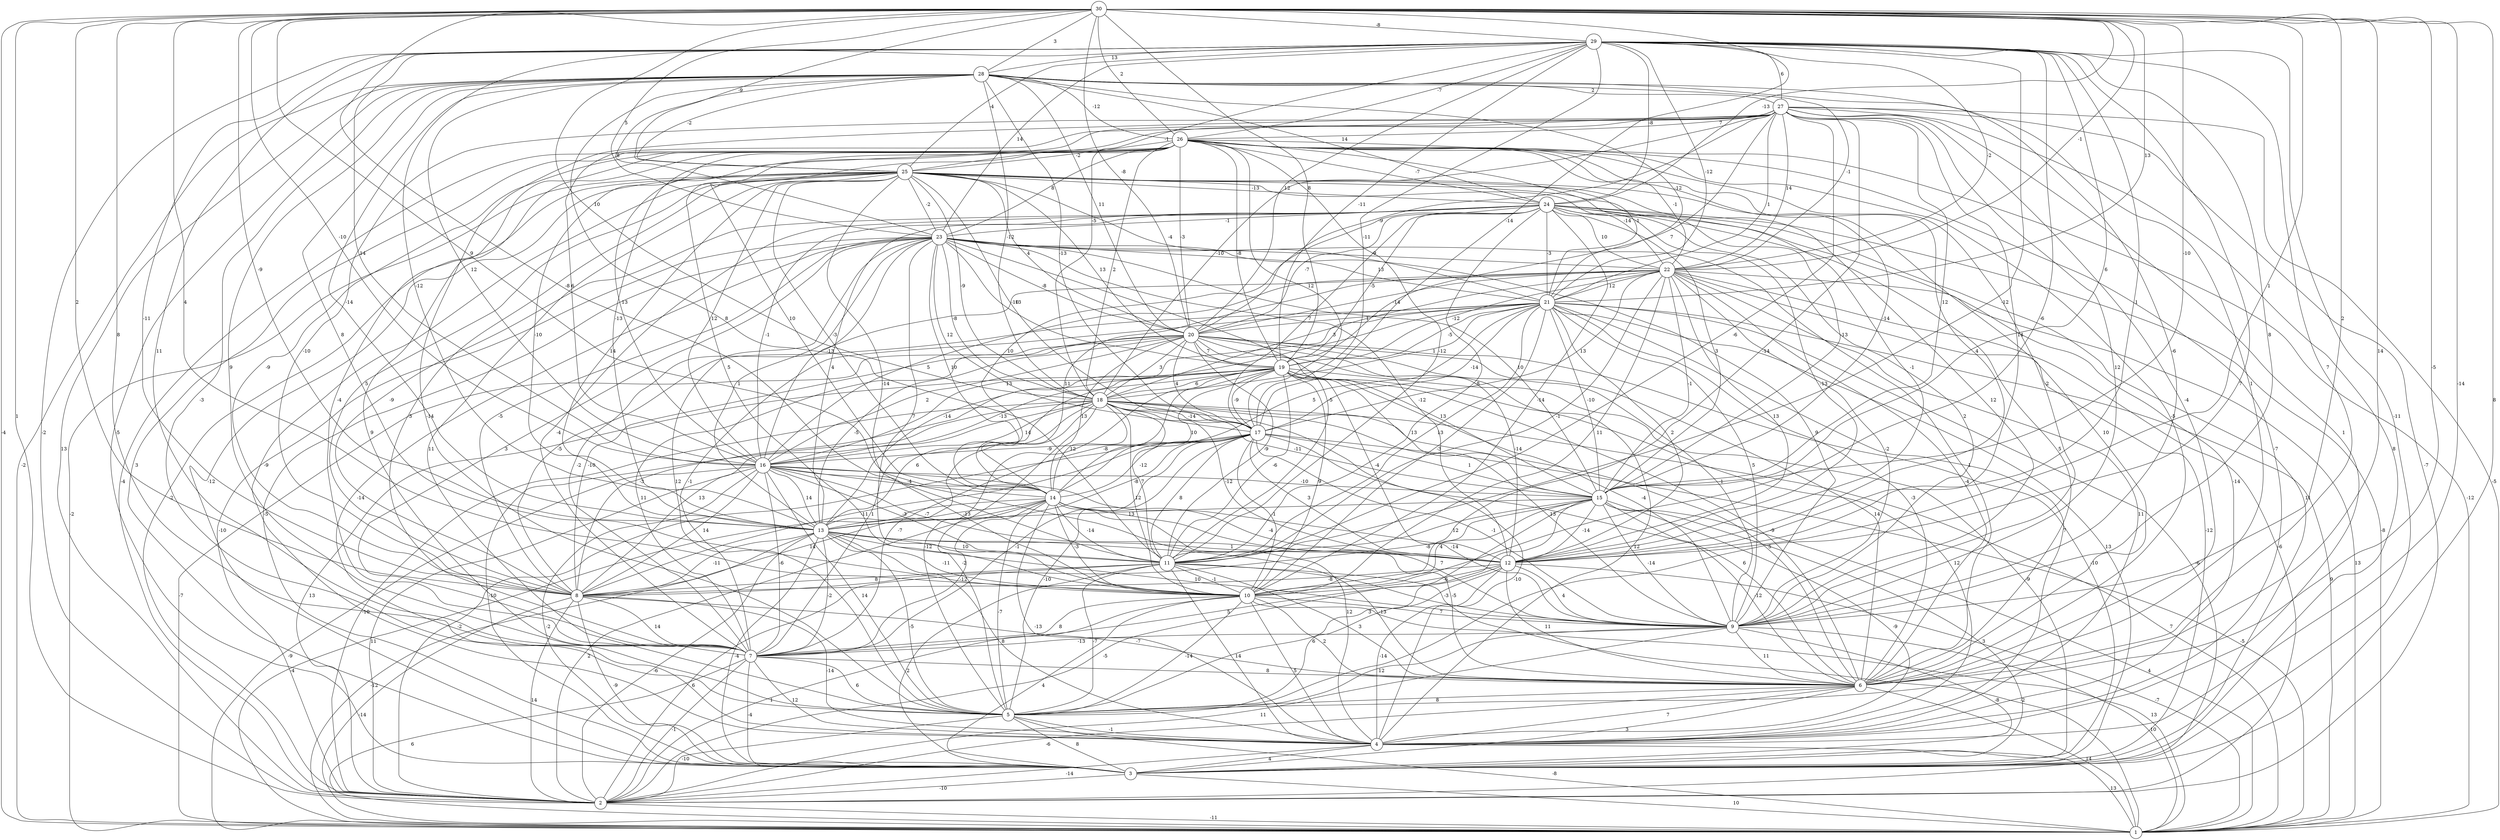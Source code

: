 graph { 
	 fontname="Helvetica,Arial,sans-serif" 
	 node [shape = circle]; 
	 30 -- 1 [label = "-4"];
	 30 -- 2 [label = "1"];
	 30 -- 3 [label = "8"];
	 30 -- 4 [label = "-14"];
	 30 -- 5 [label = "-5"];
	 30 -- 6 [label = "14"];
	 30 -- 7 [label = "8"];
	 30 -- 8 [label = "2"];
	 30 -- 9 [label = "2"];
	 30 -- 10 [label = "4"];
	 30 -- 11 [label = "-8"];
	 30 -- 12 [label = "1"];
	 30 -- 13 [label = "-9"];
	 30 -- 14 [label = "9"];
	 30 -- 15 [label = "-10"];
	 30 -- 16 [label = "-10"];
	 30 -- 17 [label = "-14"];
	 30 -- 18 [label = "10"];
	 30 -- 19 [label = "8"];
	 30 -- 20 [label = "-8"];
	 30 -- 21 [label = "13"];
	 30 -- 22 [label = "-1"];
	 30 -- 23 [label = "5"];
	 30 -- 24 [label = "-13"];
	 30 -- 25 [label = "-9"];
	 30 -- 26 [label = "2"];
	 30 -- 28 [label = "3"];
	 30 -- 29 [label = "-8"];
	 29 -- 2 [label = "-2"];
	 29 -- 3 [label = "-11"];
	 29 -- 5 [label = "7"];
	 29 -- 6 [label = "7"];
	 29 -- 7 [label = "11"];
	 29 -- 8 [label = "-11"];
	 29 -- 9 [label = "8"];
	 29 -- 10 [label = "-6"];
	 29 -- 11 [label = "-12"];
	 29 -- 12 [label = "1"];
	 29 -- 13 [label = "-12"];
	 29 -- 15 [label = "6"];
	 29 -- 16 [label = "14"];
	 29 -- 17 [label = "-11"];
	 29 -- 18 [label = "-5"];
	 29 -- 19 [label = "-11"];
	 29 -- 20 [label = "12"];
	 29 -- 21 [label = "-12"];
	 29 -- 22 [label = "-2"];
	 29 -- 23 [label = "14"];
	 29 -- 24 [label = "-8"];
	 29 -- 25 [label = "-4"];
	 29 -- 26 [label = "-7"];
	 29 -- 27 [label = "6"];
	 29 -- 28 [label = "13"];
	 28 -- 1 [label = "-2"];
	 28 -- 2 [label = "13"];
	 28 -- 3 [label = "-5"];
	 28 -- 5 [label = "-3"];
	 28 -- 6 [label = "1"];
	 28 -- 7 [label = "9"];
	 28 -- 9 [label = "-6"];
	 28 -- 10 [label = "8"];
	 28 -- 11 [label = "8"];
	 28 -- 13 [label = "-14"];
	 28 -- 16 [label = "12"];
	 28 -- 17 [label = "-13"];
	 28 -- 18 [label = "-12"];
	 28 -- 20 [label = "11"];
	 28 -- 21 [label = "-12"];
	 28 -- 22 [label = "-1"];
	 28 -- 23 [label = "8"];
	 28 -- 24 [label = "14"];
	 28 -- 25 [label = "-2"];
	 28 -- 26 [label = "-12"];
	 28 -- 27 [label = "2"];
	 27 -- 1 [label = "-5"];
	 27 -- 2 [label = "-7"];
	 27 -- 3 [label = "8"];
	 27 -- 4 [label = "1"];
	 27 -- 5 [label = "-14"];
	 27 -- 6 [label = "-4"];
	 27 -- 8 [label = "-10"];
	 27 -- 9 [label = "12"];
	 27 -- 10 [label = "-14"];
	 27 -- 11 [label = "-6"];
	 27 -- 12 [label = "14"];
	 27 -- 13 [label = "-13"];
	 27 -- 15 [label = "12"];
	 27 -- 16 [label = "6"];
	 27 -- 18 [label = "-10"];
	 27 -- 19 [label = "7"];
	 27 -- 20 [label = "-9"];
	 27 -- 21 [label = "1"];
	 27 -- 22 [label = "14"];
	 27 -- 25 [label = "-1"];
	 27 -- 26 [label = "7"];
	 26 -- 1 [label = "-12"];
	 26 -- 2 [label = "-4"];
	 26 -- 3 [label = "3"];
	 26 -- 4 [label = "-7"];
	 26 -- 5 [label = "9"];
	 26 -- 6 [label = "-5"];
	 26 -- 7 [label = "-4"];
	 26 -- 8 [label = "-9"];
	 26 -- 9 [label = "-2"];
	 26 -- 10 [label = "5"];
	 26 -- 11 [label = "-12"];
	 26 -- 12 [label = "4"];
	 26 -- 13 [label = "-10"];
	 26 -- 14 [label = "10"];
	 26 -- 15 [label = "-14"];
	 26 -- 16 [label = "13"];
	 26 -- 17 [label = "12"];
	 26 -- 18 [label = "2"];
	 26 -- 19 [label = "-8"];
	 26 -- 20 [label = "-3"];
	 26 -- 21 [label = "-1"];
	 26 -- 22 [label = "-1"];
	 26 -- 23 [label = "8"];
	 26 -- 24 [label = "-7"];
	 26 -- 25 [label = "-2"];
	 25 -- 1 [label = "-2"];
	 25 -- 2 [label = "-2"];
	 25 -- 3 [label = "-12"];
	 25 -- 4 [label = "-9"];
	 25 -- 5 [label = "11"];
	 25 -- 6 [label = "10"];
	 25 -- 7 [label = "3"];
	 25 -- 8 [label = "5"];
	 25 -- 9 [label = "12"];
	 25 -- 10 [label = "-14"];
	 25 -- 12 [label = "-1"];
	 25 -- 13 [label = "14"];
	 25 -- 14 [label = "-3"];
	 25 -- 15 [label = "-13"];
	 25 -- 16 [label = "12"];
	 25 -- 17 [label = "13"];
	 25 -- 18 [label = "-9"];
	 25 -- 19 [label = "13"];
	 25 -- 20 [label = "4"];
	 25 -- 21 [label = "-4"];
	 25 -- 22 [label = "-14"];
	 25 -- 23 [label = "-2"];
	 25 -- 24 [label = "-13"];
	 24 -- 1 [label = "-8"];
	 24 -- 3 [label = "11"];
	 24 -- 4 [label = "-14"];
	 24 -- 6 [label = "5"];
	 24 -- 7 [label = "-4"];
	 24 -- 8 [label = "-9"];
	 24 -- 9 [label = "2"];
	 24 -- 10 [label = "-14"];
	 24 -- 11 [label = "-8"];
	 24 -- 12 [label = "-13"];
	 24 -- 13 [label = "4"];
	 24 -- 14 [label = "10"];
	 24 -- 15 [label = "3"];
	 24 -- 16 [label = "-1"];
	 24 -- 17 [label = "7"];
	 24 -- 19 [label = "-5"];
	 24 -- 20 [label = "-7"];
	 24 -- 21 [label = "-3"];
	 24 -- 22 [label = "10"];
	 24 -- 23 [label = "-1"];
	 23 -- 2 [label = "-10"];
	 23 -- 3 [label = "-5"];
	 23 -- 4 [label = "-14"];
	 23 -- 5 [label = "12"];
	 23 -- 6 [label = "1"];
	 23 -- 7 [label = "3"];
	 23 -- 8 [label = "-5"];
	 23 -- 9 [label = "9"];
	 23 -- 10 [label = "7"];
	 23 -- 11 [label = "-5"];
	 23 -- 12 [label = "-12"];
	 23 -- 13 [label = "1"];
	 23 -- 14 [label = "10"];
	 23 -- 15 [label = "10"];
	 23 -- 16 [label = "-13"];
	 23 -- 17 [label = "12"];
	 23 -- 18 [label = "-8"];
	 23 -- 19 [label = "-10"];
	 23 -- 20 [label = "-8"];
	 23 -- 21 [label = "13"];
	 23 -- 22 [label = "-9"];
	 22 -- 1 [label = "13"];
	 22 -- 2 [label = "-6"];
	 22 -- 3 [label = "-12"];
	 22 -- 4 [label = "11"];
	 22 -- 6 [label = "-4"];
	 22 -- 7 [label = "-2"];
	 22 -- 9 [label = "-2"];
	 22 -- 10 [label = "11"];
	 22 -- 11 [label = "-1"];
	 22 -- 12 [label = "13"];
	 22 -- 14 [label = "11"];
	 22 -- 15 [label = "-1"];
	 22 -- 16 [label = "5"];
	 22 -- 17 [label = "13"];
	 22 -- 18 [label = "3"];
	 22 -- 19 [label = "-12"];
	 22 -- 20 [label = "-14"];
	 22 -- 21 [label = "12"];
	 21 -- 1 [label = "9"];
	 21 -- 2 [label = "-6"];
	 21 -- 3 [label = "13"];
	 21 -- 4 [label = "7"];
	 21 -- 6 [label = "-3"];
	 21 -- 7 [label = "-1"];
	 21 -- 8 [label = "-5"];
	 21 -- 9 [label = "5"];
	 21 -- 10 [label = "-3"];
	 21 -- 11 [label = "13"];
	 21 -- 12 [label = "2"];
	 21 -- 13 [label = "-14"];
	 21 -- 14 [label = "5"];
	 21 -- 15 [label = "-10"];
	 21 -- 16 [label = "13"];
	 21 -- 17 [label = "-14"];
	 21 -- 18 [label = "1"];
	 21 -- 19 [label = "-5"];
	 21 -- 20 [label = "1"];
	 20 -- 1 [label = "-7"];
	 20 -- 3 [label = "-10"];
	 20 -- 4 [label = "12"];
	 20 -- 6 [label = "14"];
	 20 -- 7 [label = "11"];
	 20 -- 8 [label = "-10"];
	 20 -- 9 [label = "-1"];
	 20 -- 11 [label = "-9"];
	 20 -- 12 [label = "-14"];
	 20 -- 13 [label = "-5"];
	 20 -- 14 [label = "13"];
	 20 -- 15 [label = "13"];
	 20 -- 16 [label = "2"];
	 20 -- 17 [label = "4"];
	 20 -- 18 [label = "3"];
	 20 -- 19 [label = "7"];
	 19 -- 2 [label = "13"];
	 19 -- 3 [label = "-9"];
	 19 -- 4 [label = "12"];
	 19 -- 5 [label = "-12"];
	 19 -- 6 [label = "-9"];
	 19 -- 7 [label = "1"];
	 19 -- 8 [label = "-3"];
	 19 -- 9 [label = "-4"];
	 19 -- 10 [label = "9"];
	 19 -- 11 [label = "-6"];
	 19 -- 12 [label = "-4"];
	 19 -- 13 [label = "-8"];
	 19 -- 14 [label = "10"];
	 19 -- 15 [label = "13"];
	 19 -- 16 [label = "-13"];
	 19 -- 17 [label = "-9"];
	 19 -- 18 [label = "6"];
	 18 -- 1 [label = "7"];
	 18 -- 2 [label = "-10"];
	 18 -- 3 [label = "-10"];
	 18 -- 4 [label = "-10"];
	 18 -- 5 [label = "-2"];
	 18 -- 6 [label = "5"];
	 18 -- 7 [label = "-7"];
	 18 -- 8 [label = "13"];
	 18 -- 9 [label = "13"];
	 18 -- 10 [label = "12"];
	 18 -- 11 [label = "7"];
	 18 -- 12 [label = "-12"];
	 18 -- 13 [label = "6"];
	 18 -- 14 [label = "12"];
	 18 -- 15 [label = "-11"];
	 18 -- 16 [label = "14"];
	 18 -- 17 [label = "-14"];
	 17 -- 1 [label = "-5"];
	 17 -- 2 [label = "-2"];
	 17 -- 5 [label = "-10"];
	 17 -- 6 [label = "6"];
	 17 -- 7 [label = "-1"];
	 17 -- 8 [label = "-11"];
	 17 -- 9 [label = "-1"];
	 17 -- 10 [label = "-1"];
	 17 -- 11 [label = "8"];
	 17 -- 12 [label = "3"];
	 17 -- 13 [label = "-8"];
	 17 -- 14 [label = "-12"];
	 17 -- 15 [label = "1"];
	 17 -- 16 [label = "-9"];
	 16 -- 1 [label = "-9"];
	 16 -- 2 [label = "11"];
	 16 -- 3 [label = "-2"];
	 16 -- 4 [label = "12"];
	 16 -- 5 [label = "14"];
	 16 -- 7 [label = "-6"];
	 16 -- 8 [label = "14"];
	 16 -- 9 [label = "-14"];
	 16 -- 11 [label = "-3"];
	 16 -- 12 [label = "-7"];
	 16 -- 13 [label = "14"];
	 16 -- 14 [label = "-4"];
	 16 -- 15 [label = "-10"];
	 15 -- 1 [label = "4"];
	 15 -- 2 [label = "-5"];
	 15 -- 3 [label = "3"];
	 15 -- 4 [label = "-9"];
	 15 -- 5 [label = "3"];
	 15 -- 6 [label = "-12"];
	 15 -- 8 [label = "-8"];
	 15 -- 9 [label = "-14"];
	 15 -- 10 [label = "4"];
	 15 -- 11 [label = "12"];
	 15 -- 12 [label = "-14"];
	 15 -- 13 [label = "13"];
	 14 -- 1 [label = "-4"];
	 14 -- 2 [label = "2"];
	 14 -- 4 [label = "-13"];
	 14 -- 5 [label = "-7"];
	 14 -- 6 [label = "-5"];
	 14 -- 7 [label = "-12"];
	 14 -- 8 [label = "14"];
	 14 -- 9 [label = "7"];
	 14 -- 10 [label = "-3"];
	 14 -- 11 [label = "-14"];
	 14 -- 12 [label = "-4"];
	 14 -- 13 [label = "-13"];
	 13 -- 1 [label = "-12"];
	 13 -- 2 [label = "-6"];
	 13 -- 3 [label = "-4"];
	 13 -- 4 [label = "8"];
	 13 -- 5 [label = "-5"];
	 13 -- 6 [label = "-13"];
	 13 -- 7 [label = "-2"];
	 13 -- 8 [label = "-11"];
	 13 -- 9 [label = "10"];
	 13 -- 10 [label = "-11"];
	 13 -- 11 [label = "10"];
	 13 -- 12 [label = "1"];
	 12 -- 1 [label = "-7"];
	 12 -- 4 [label = "-14"];
	 12 -- 5 [label = "6"];
	 12 -- 6 [label = "11"];
	 12 -- 7 [label = "5"];
	 12 -- 8 [label = "-8"];
	 12 -- 9 [label = "4"];
	 12 -- 10 [label = "-6"];
	 11 -- 1 [label = "-2"];
	 11 -- 2 [label = "6"];
	 11 -- 3 [label = "2"];
	 11 -- 4 [label = "14"];
	 11 -- 5 [label = "-7"];
	 11 -- 6 [label = "3"];
	 11 -- 8 [label = "8"];
	 11 -- 9 [label = "-3"];
	 11 -- 10 [label = "-1"];
	 10 -- 1 [label = "13"];
	 10 -- 2 [label = "1"];
	 10 -- 3 [label = "4"];
	 10 -- 4 [label = "5"];
	 10 -- 5 [label = "-14"];
	 10 -- 6 [label = "2"];
	 10 -- 7 [label = "8"];
	 10 -- 9 [label = "7"];
	 9 -- 1 [label = "10"];
	 9 -- 2 [label = "11"];
	 9 -- 3 [label = "-8"];
	 9 -- 5 [label = "12"];
	 9 -- 6 [label = "11"];
	 9 -- 7 [label = "-13"];
	 8 -- 1 [label = "-14"];
	 8 -- 2 [label = "14"];
	 8 -- 3 [label = "-9"];
	 8 -- 4 [label = "-14"];
	 8 -- 6 [label = "-7"];
	 8 -- 7 [label = "14"];
	 7 -- 1 [label = "6"];
	 7 -- 2 [label = "-1"];
	 7 -- 3 [label = "-4"];
	 7 -- 4 [label = "12"];
	 7 -- 5 [label = "6"];
	 7 -- 6 [label = "8"];
	 6 -- 1 [label = "14"];
	 6 -- 2 [label = "-6"];
	 6 -- 3 [label = "3"];
	 6 -- 4 [label = "7"];
	 6 -- 5 [label = "8"];
	 5 -- 1 [label = "-8"];
	 5 -- 2 [label = "-10"];
	 5 -- 3 [label = "8"];
	 5 -- 4 [label = "-1"];
	 4 -- 1 [label = "13"];
	 4 -- 2 [label = "-14"];
	 4 -- 3 [label = "4"];
	 3 -- 1 [label = "10"];
	 3 -- 2 [label = "-10"];
	 2 -- 1 [label = "-11"];
	 1;
	 2;
	 3;
	 4;
	 5;
	 6;
	 7;
	 8;
	 9;
	 10;
	 11;
	 12;
	 13;
	 14;
	 15;
	 16;
	 17;
	 18;
	 19;
	 20;
	 21;
	 22;
	 23;
	 24;
	 25;
	 26;
	 27;
	 28;
	 29;
	 30;
}
